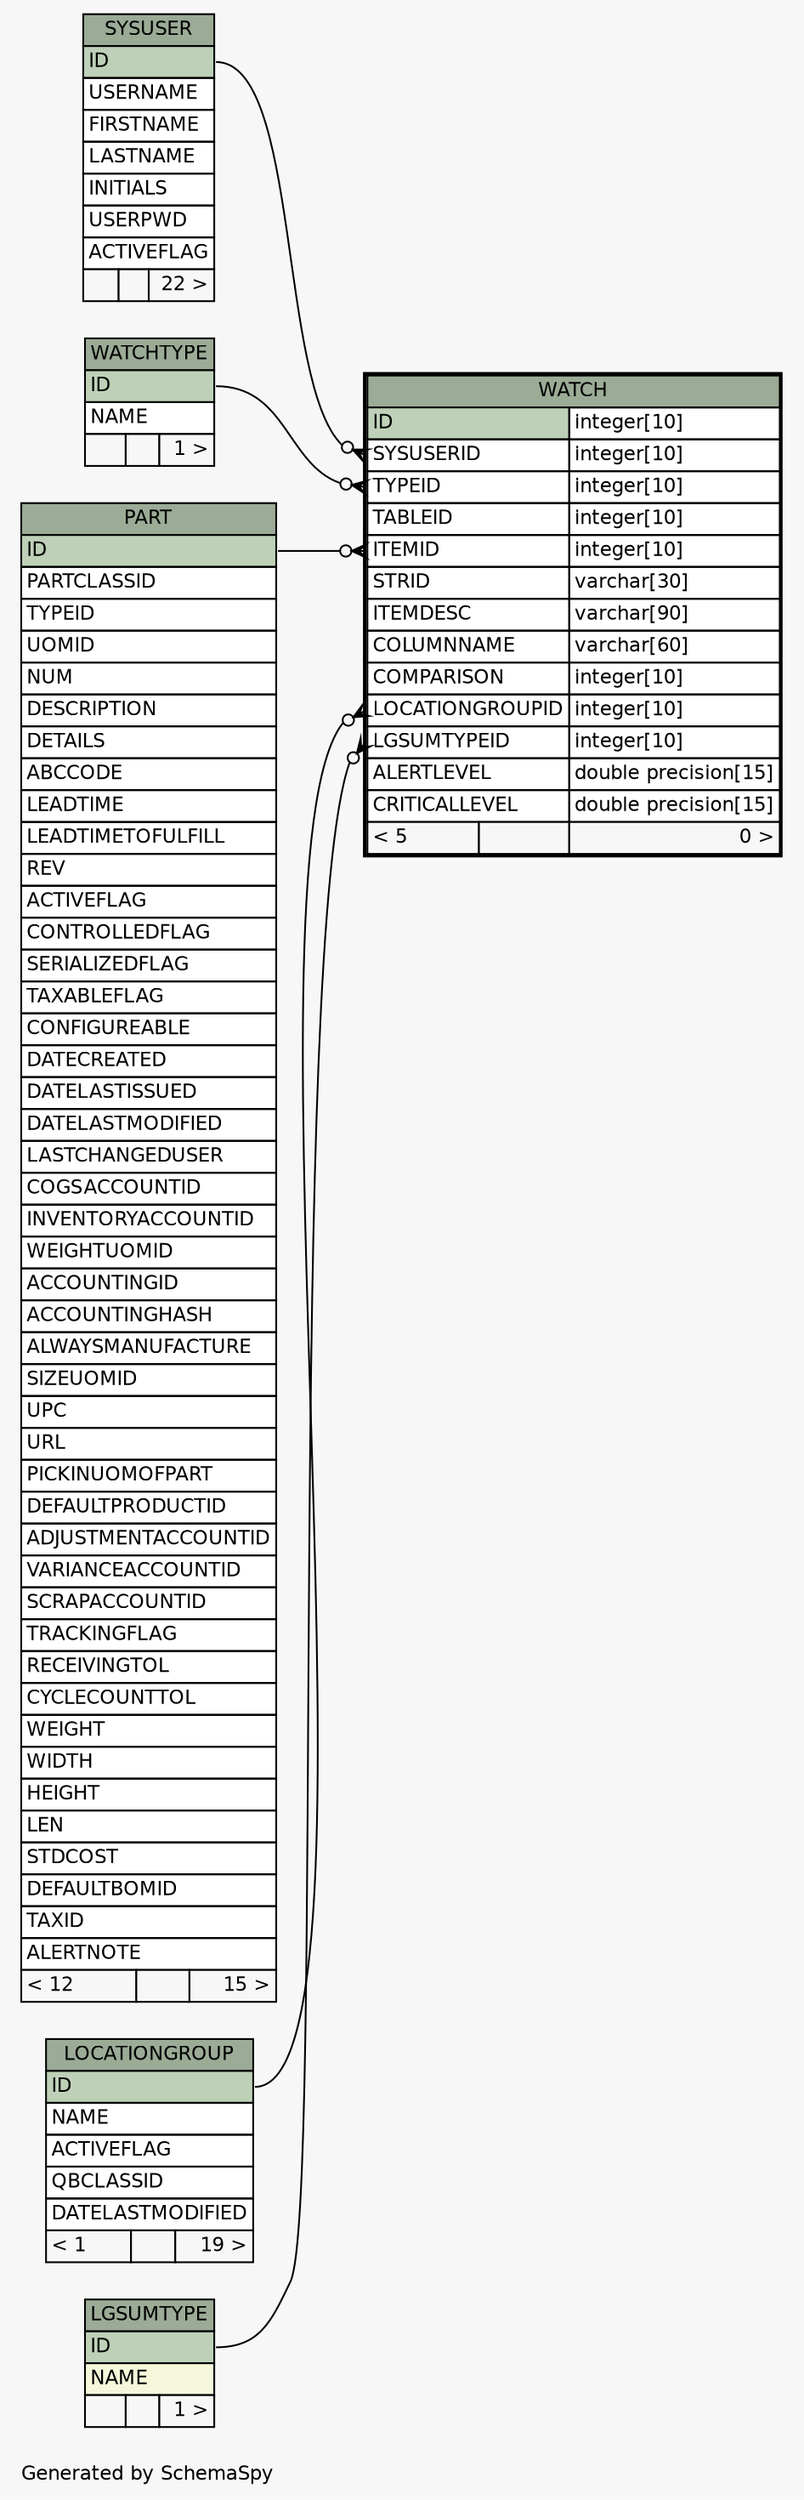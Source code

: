 // dot 2.26.3 on Linux 3.5.0-34-generic
// SchemaSpy rev 590
digraph "oneDegreeRelationshipsDiagram" {
  graph [
    rankdir="RL"
    bgcolor="#f7f7f7"
    label="\nGenerated by SchemaSpy"
    labeljust="l"
    nodesep="0.18"
    ranksep="0.46"
    fontname="Helvetica"
    fontsize="11"
  ];
  node [
    fontname="Helvetica"
    fontsize="11"
    shape="plaintext"
  ];
  edge [
    arrowsize="0.8"
  ];
  "WATCH":"ITEMID":w -> "PART":"ID":e [arrowhead=none dir=back arrowtail=crowodot];
  "WATCH":"LGSUMTYPEID":w -> "LGSUMTYPE":"ID":e [arrowhead=none dir=back arrowtail=crowodot];
  "WATCH":"LOCATIONGROUPID":w -> "LOCATIONGROUP":"ID":e [arrowhead=none dir=back arrowtail=crowodot];
  "WATCH":"SYSUSERID":w -> "SYSUSER":"ID":e [arrowhead=none dir=back arrowtail=crowodot];
  "WATCH":"TYPEID":w -> "WATCHTYPE":"ID":e [arrowhead=none dir=back arrowtail=crowodot];
  "LGSUMTYPE" [
    label=<
    <TABLE BORDER="0" CELLBORDER="1" CELLSPACING="0" BGCOLOR="#ffffff">
      <TR><TD COLSPAN="3" BGCOLOR="#9bab96" ALIGN="CENTER">LGSUMTYPE</TD></TR>
      <TR><TD PORT="ID" COLSPAN="3" BGCOLOR="#bed1b8" ALIGN="LEFT">ID</TD></TR>
      <TR><TD PORT="NAME" COLSPAN="3" BGCOLOR="#f4f7da" ALIGN="LEFT">NAME</TD></TR>
      <TR><TD ALIGN="LEFT" BGCOLOR="#f7f7f7">  </TD><TD ALIGN="RIGHT" BGCOLOR="#f7f7f7">  </TD><TD ALIGN="RIGHT" BGCOLOR="#f7f7f7">1 &gt;</TD></TR>
    </TABLE>>
    URL="LGSUMTYPE.html"
    tooltip="LGSUMTYPE"
  ];
  "LOCATIONGROUP" [
    label=<
    <TABLE BORDER="0" CELLBORDER="1" CELLSPACING="0" BGCOLOR="#ffffff">
      <TR><TD COLSPAN="3" BGCOLOR="#9bab96" ALIGN="CENTER">LOCATIONGROUP</TD></TR>
      <TR><TD PORT="ID" COLSPAN="3" BGCOLOR="#bed1b8" ALIGN="LEFT">ID</TD></TR>
      <TR><TD PORT="NAME" COLSPAN="3" ALIGN="LEFT">NAME</TD></TR>
      <TR><TD PORT="ACTIVEFLAG" COLSPAN="3" ALIGN="LEFT">ACTIVEFLAG</TD></TR>
      <TR><TD PORT="QBCLASSID" COLSPAN="3" ALIGN="LEFT">QBCLASSID</TD></TR>
      <TR><TD PORT="DATELASTMODIFIED" COLSPAN="3" ALIGN="LEFT">DATELASTMODIFIED</TD></TR>
      <TR><TD ALIGN="LEFT" BGCOLOR="#f7f7f7">&lt; 1</TD><TD ALIGN="RIGHT" BGCOLOR="#f7f7f7">  </TD><TD ALIGN="RIGHT" BGCOLOR="#f7f7f7">19 &gt;</TD></TR>
    </TABLE>>
    URL="LOCATIONGROUP.html"
    tooltip="LOCATIONGROUP"
  ];
  "PART" [
    label=<
    <TABLE BORDER="0" CELLBORDER="1" CELLSPACING="0" BGCOLOR="#ffffff">
      <TR><TD COLSPAN="3" BGCOLOR="#9bab96" ALIGN="CENTER">PART</TD></TR>
      <TR><TD PORT="ID" COLSPAN="3" BGCOLOR="#bed1b8" ALIGN="LEFT">ID</TD></TR>
      <TR><TD PORT="PARTCLASSID" COLSPAN="3" ALIGN="LEFT">PARTCLASSID</TD></TR>
      <TR><TD PORT="TYPEID" COLSPAN="3" ALIGN="LEFT">TYPEID</TD></TR>
      <TR><TD PORT="UOMID" COLSPAN="3" ALIGN="LEFT">UOMID</TD></TR>
      <TR><TD PORT="NUM" COLSPAN="3" ALIGN="LEFT">NUM</TD></TR>
      <TR><TD PORT="DESCRIPTION" COLSPAN="3" ALIGN="LEFT">DESCRIPTION</TD></TR>
      <TR><TD PORT="DETAILS" COLSPAN="3" ALIGN="LEFT">DETAILS</TD></TR>
      <TR><TD PORT="ABCCODE" COLSPAN="3" ALIGN="LEFT">ABCCODE</TD></TR>
      <TR><TD PORT="LEADTIME" COLSPAN="3" ALIGN="LEFT">LEADTIME</TD></TR>
      <TR><TD PORT="LEADTIMETOFULFILL" COLSPAN="3" ALIGN="LEFT">LEADTIMETOFULFILL</TD></TR>
      <TR><TD PORT="REV" COLSPAN="3" ALIGN="LEFT">REV</TD></TR>
      <TR><TD PORT="ACTIVEFLAG" COLSPAN="3" ALIGN="LEFT">ACTIVEFLAG</TD></TR>
      <TR><TD PORT="CONTROLLEDFLAG" COLSPAN="3" ALIGN="LEFT">CONTROLLEDFLAG</TD></TR>
      <TR><TD PORT="SERIALIZEDFLAG" COLSPAN="3" ALIGN="LEFT">SERIALIZEDFLAG</TD></TR>
      <TR><TD PORT="TAXABLEFLAG" COLSPAN="3" ALIGN="LEFT">TAXABLEFLAG</TD></TR>
      <TR><TD PORT="CONFIGUREABLE" COLSPAN="3" ALIGN="LEFT">CONFIGUREABLE</TD></TR>
      <TR><TD PORT="DATECREATED" COLSPAN="3" ALIGN="LEFT">DATECREATED</TD></TR>
      <TR><TD PORT="DATELASTISSUED" COLSPAN="3" ALIGN="LEFT">DATELASTISSUED</TD></TR>
      <TR><TD PORT="DATELASTMODIFIED" COLSPAN="3" ALIGN="LEFT">DATELASTMODIFIED</TD></TR>
      <TR><TD PORT="LASTCHANGEDUSER" COLSPAN="3" ALIGN="LEFT">LASTCHANGEDUSER</TD></TR>
      <TR><TD PORT="COGSACCOUNTID" COLSPAN="3" ALIGN="LEFT">COGSACCOUNTID</TD></TR>
      <TR><TD PORT="INVENTORYACCOUNTID" COLSPAN="3" ALIGN="LEFT">INVENTORYACCOUNTID</TD></TR>
      <TR><TD PORT="WEIGHTUOMID" COLSPAN="3" ALIGN="LEFT">WEIGHTUOMID</TD></TR>
      <TR><TD PORT="ACCOUNTINGID" COLSPAN="3" ALIGN="LEFT">ACCOUNTINGID</TD></TR>
      <TR><TD PORT="ACCOUNTINGHASH" COLSPAN="3" ALIGN="LEFT">ACCOUNTINGHASH</TD></TR>
      <TR><TD PORT="ALWAYSMANUFACTURE" COLSPAN="3" ALIGN="LEFT">ALWAYSMANUFACTURE</TD></TR>
      <TR><TD PORT="SIZEUOMID" COLSPAN="3" ALIGN="LEFT">SIZEUOMID</TD></TR>
      <TR><TD PORT="UPC" COLSPAN="3" ALIGN="LEFT">UPC</TD></TR>
      <TR><TD PORT="URL" COLSPAN="3" ALIGN="LEFT">URL</TD></TR>
      <TR><TD PORT="PICKINUOMOFPART" COLSPAN="3" ALIGN="LEFT">PICKINUOMOFPART</TD></TR>
      <TR><TD PORT="DEFAULTPRODUCTID" COLSPAN="3" ALIGN="LEFT">DEFAULTPRODUCTID</TD></TR>
      <TR><TD PORT="ADJUSTMENTACCOUNTID" COLSPAN="3" ALIGN="LEFT">ADJUSTMENTACCOUNTID</TD></TR>
      <TR><TD PORT="VARIANCEACCOUNTID" COLSPAN="3" ALIGN="LEFT">VARIANCEACCOUNTID</TD></TR>
      <TR><TD PORT="SCRAPACCOUNTID" COLSPAN="3" ALIGN="LEFT">SCRAPACCOUNTID</TD></TR>
      <TR><TD PORT="TRACKINGFLAG" COLSPAN="3" ALIGN="LEFT">TRACKINGFLAG</TD></TR>
      <TR><TD PORT="RECEIVINGTOL" COLSPAN="3" ALIGN="LEFT">RECEIVINGTOL</TD></TR>
      <TR><TD PORT="CYCLECOUNTTOL" COLSPAN="3" ALIGN="LEFT">CYCLECOUNTTOL</TD></TR>
      <TR><TD PORT="WEIGHT" COLSPAN="3" ALIGN="LEFT">WEIGHT</TD></TR>
      <TR><TD PORT="WIDTH" COLSPAN="3" ALIGN="LEFT">WIDTH</TD></TR>
      <TR><TD PORT="HEIGHT" COLSPAN="3" ALIGN="LEFT">HEIGHT</TD></TR>
      <TR><TD PORT="LEN" COLSPAN="3" ALIGN="LEFT">LEN</TD></TR>
      <TR><TD PORT="STDCOST" COLSPAN="3" ALIGN="LEFT">STDCOST</TD></TR>
      <TR><TD PORT="DEFAULTBOMID" COLSPAN="3" ALIGN="LEFT">DEFAULTBOMID</TD></TR>
      <TR><TD PORT="TAXID" COLSPAN="3" ALIGN="LEFT">TAXID</TD></TR>
      <TR><TD PORT="ALERTNOTE" COLSPAN="3" ALIGN="LEFT">ALERTNOTE</TD></TR>
      <TR><TD ALIGN="LEFT" BGCOLOR="#f7f7f7">&lt; 12</TD><TD ALIGN="RIGHT" BGCOLOR="#f7f7f7">  </TD><TD ALIGN="RIGHT" BGCOLOR="#f7f7f7">15 &gt;</TD></TR>
    </TABLE>>
    URL="PART.html"
    tooltip="PART"
  ];
  "SYSUSER" [
    label=<
    <TABLE BORDER="0" CELLBORDER="1" CELLSPACING="0" BGCOLOR="#ffffff">
      <TR><TD COLSPAN="3" BGCOLOR="#9bab96" ALIGN="CENTER">SYSUSER</TD></TR>
      <TR><TD PORT="ID" COLSPAN="3" BGCOLOR="#bed1b8" ALIGN="LEFT">ID</TD></TR>
      <TR><TD PORT="USERNAME" COLSPAN="3" ALIGN="LEFT">USERNAME</TD></TR>
      <TR><TD PORT="FIRSTNAME" COLSPAN="3" ALIGN="LEFT">FIRSTNAME</TD></TR>
      <TR><TD PORT="LASTNAME" COLSPAN="3" ALIGN="LEFT">LASTNAME</TD></TR>
      <TR><TD PORT="INITIALS" COLSPAN="3" ALIGN="LEFT">INITIALS</TD></TR>
      <TR><TD PORT="USERPWD" COLSPAN="3" ALIGN="LEFT">USERPWD</TD></TR>
      <TR><TD PORT="ACTIVEFLAG" COLSPAN="3" ALIGN="LEFT">ACTIVEFLAG</TD></TR>
      <TR><TD ALIGN="LEFT" BGCOLOR="#f7f7f7">  </TD><TD ALIGN="RIGHT" BGCOLOR="#f7f7f7">  </TD><TD ALIGN="RIGHT" BGCOLOR="#f7f7f7">22 &gt;</TD></TR>
    </TABLE>>
    URL="SYSUSER.html"
    tooltip="SYSUSER"
  ];
  "WATCH" [
    label=<
    <TABLE BORDER="2" CELLBORDER="1" CELLSPACING="0" BGCOLOR="#ffffff">
      <TR><TD COLSPAN="3" BGCOLOR="#9bab96" ALIGN="CENTER">WATCH</TD></TR>
      <TR><TD PORT="ID" COLSPAN="2" BGCOLOR="#bed1b8" ALIGN="LEFT">ID</TD><TD PORT="ID.type" ALIGN="LEFT">integer[10]</TD></TR>
      <TR><TD PORT="SYSUSERID" COLSPAN="2" ALIGN="LEFT">SYSUSERID</TD><TD PORT="SYSUSERID.type" ALIGN="LEFT">integer[10]</TD></TR>
      <TR><TD PORT="TYPEID" COLSPAN="2" ALIGN="LEFT">TYPEID</TD><TD PORT="TYPEID.type" ALIGN="LEFT">integer[10]</TD></TR>
      <TR><TD PORT="TABLEID" COLSPAN="2" ALIGN="LEFT">TABLEID</TD><TD PORT="TABLEID.type" ALIGN="LEFT">integer[10]</TD></TR>
      <TR><TD PORT="ITEMID" COLSPAN="2" ALIGN="LEFT">ITEMID</TD><TD PORT="ITEMID.type" ALIGN="LEFT">integer[10]</TD></TR>
      <TR><TD PORT="STRID" COLSPAN="2" ALIGN="LEFT">STRID</TD><TD PORT="STRID.type" ALIGN="LEFT">varchar[30]</TD></TR>
      <TR><TD PORT="ITEMDESC" COLSPAN="2" ALIGN="LEFT">ITEMDESC</TD><TD PORT="ITEMDESC.type" ALIGN="LEFT">varchar[90]</TD></TR>
      <TR><TD PORT="COLUMNNAME" COLSPAN="2" ALIGN="LEFT">COLUMNNAME</TD><TD PORT="COLUMNNAME.type" ALIGN="LEFT">varchar[60]</TD></TR>
      <TR><TD PORT="COMPARISON" COLSPAN="2" ALIGN="LEFT">COMPARISON</TD><TD PORT="COMPARISON.type" ALIGN="LEFT">integer[10]</TD></TR>
      <TR><TD PORT="LOCATIONGROUPID" COLSPAN="2" ALIGN="LEFT">LOCATIONGROUPID</TD><TD PORT="LOCATIONGROUPID.type" ALIGN="LEFT">integer[10]</TD></TR>
      <TR><TD PORT="LGSUMTYPEID" COLSPAN="2" ALIGN="LEFT">LGSUMTYPEID</TD><TD PORT="LGSUMTYPEID.type" ALIGN="LEFT">integer[10]</TD></TR>
      <TR><TD PORT="ALERTLEVEL" COLSPAN="2" ALIGN="LEFT">ALERTLEVEL</TD><TD PORT="ALERTLEVEL.type" ALIGN="LEFT">double precision[15]</TD></TR>
      <TR><TD PORT="CRITICALLEVEL" COLSPAN="2" ALIGN="LEFT">CRITICALLEVEL</TD><TD PORT="CRITICALLEVEL.type" ALIGN="LEFT">double precision[15]</TD></TR>
      <TR><TD ALIGN="LEFT" BGCOLOR="#f7f7f7">&lt; 5</TD><TD ALIGN="RIGHT" BGCOLOR="#f7f7f7">  </TD><TD ALIGN="RIGHT" BGCOLOR="#f7f7f7">0 &gt;</TD></TR>
    </TABLE>>
    URL="WATCH.html"
    tooltip="WATCH"
  ];
  "WATCHTYPE" [
    label=<
    <TABLE BORDER="0" CELLBORDER="1" CELLSPACING="0" BGCOLOR="#ffffff">
      <TR><TD COLSPAN="3" BGCOLOR="#9bab96" ALIGN="CENTER">WATCHTYPE</TD></TR>
      <TR><TD PORT="ID" COLSPAN="3" BGCOLOR="#bed1b8" ALIGN="LEFT">ID</TD></TR>
      <TR><TD PORT="NAME" COLSPAN="3" ALIGN="LEFT">NAME</TD></TR>
      <TR><TD ALIGN="LEFT" BGCOLOR="#f7f7f7">  </TD><TD ALIGN="RIGHT" BGCOLOR="#f7f7f7">  </TD><TD ALIGN="RIGHT" BGCOLOR="#f7f7f7">1 &gt;</TD></TR>
    </TABLE>>
    URL="WATCHTYPE.html"
    tooltip="WATCHTYPE"
  ];
}
